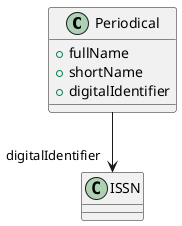 @startuml
class Periodical {
+fullName
+shortName
+digitalIdentifier

}
Periodical -d-> "digitalIdentifier" ISSN

@enduml